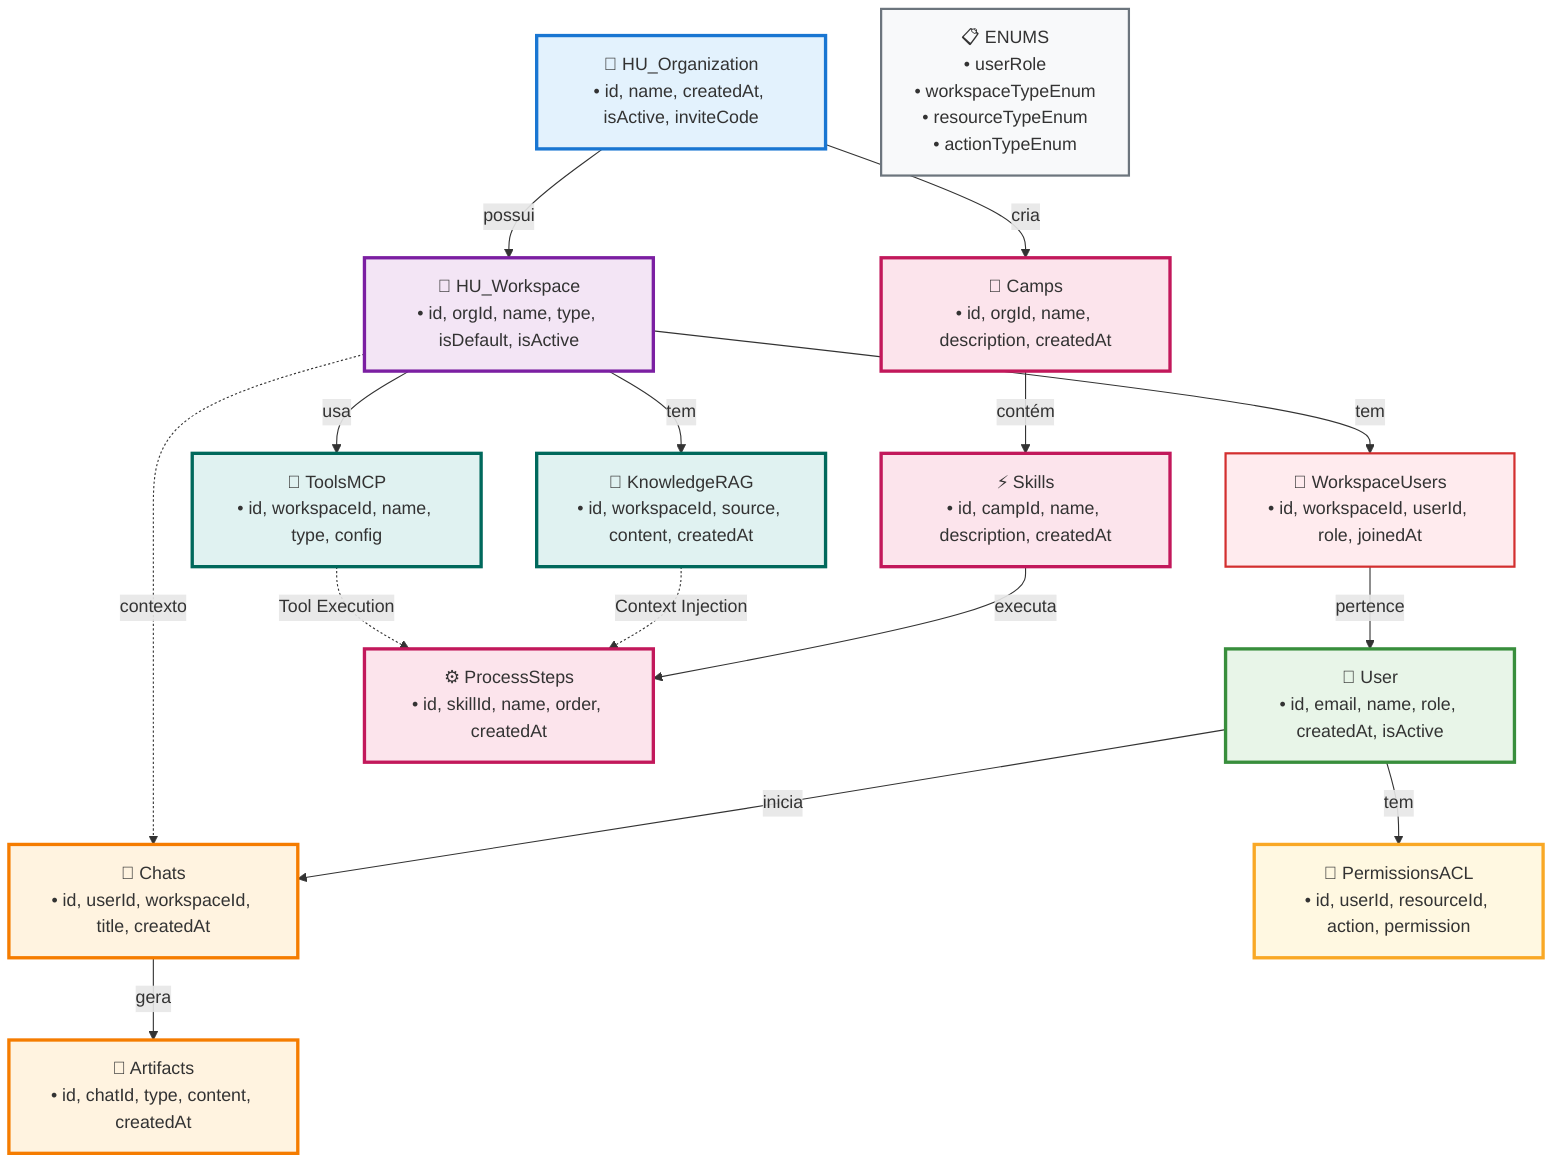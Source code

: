 graph TB
    %% Organizações e Estrutura Principal
    ORG[🏢 HU_Organization<br/>• id, name, createdAt, isActive, inviteCode]
    WS[💼 HU_Workspace<br/>• id, orgId, name, type, isDefault, isActive]
    WU[🔗 WorkspaceUsers<br/>• id, workspaceId, userId, role, joinedAt]
    USER[👥 User<br/>• id, email, name, role, createdAt, isActive]
    
    %% Sistema de Chat
    CHAT[💬 Chats<br/>• id, userId, workspaceId, title, createdAt]
    ART[📄 Artifacts<br/>• id, chatId, type, content, createdAt]
    
    %% Sistema de Agentes
    CAMP[🤖 Camps<br/>• id, orgId, name, description, createdAt]
    SKILL[⚡ Skills<br/>• id, campId, name, description, createdAt]
    PROCESS[⚙️ ProcessSteps<br/>• id, skillId, name, order, createdAt]
    
    %% Conhecimento e Ferramentas
    RAG[🧠 KnowledgeRAG<br/>• id, workspaceId, source, content, createdAt]
    MCP[🔧 ToolsMCP<br/>• id, workspaceId, name, type, config]
    
    %% Controle de Acesso
    ACL[🔐 PermissionsACL<br/>• id, userId, resourceId, action, permission]
    
    %% Enums
    ENUMS[📋 ENUMS<br/>• userRole<br/>• workspaceTypeEnum<br/>• resourceTypeEnum<br/>• actionTypeEnum]
    
    %% Relacionamentos Principais
    ORG -->|possui| WS
    WS -->|tem| WU
    WU -->|pertence| USER
    USER -->|inicia| CHAT
    CHAT -->|gera| ART
    
    %% Sistema de Agentes
    ORG -->|cria| CAMP
    CAMP -->|contém| SKILL
    SKILL -->|executa| PROCESS
    
    %% Conhecimento e Ferramentas
    WS -->|tem| RAG
    WS -->|usa| MCP
    
    %% Controle de Acesso
    USER -->|tem| ACL
    
    %% Context Injection (fluxo principal)
    RAG -.->|Context Injection| PROCESS
    MCP -.->|Tool Execution| PROCESS
    
    %% Relacionamento Contextual
    WS -.->|contexto| CHAT
    
    %% Estilos
    classDef orgStyle fill:#e3f2fd,stroke:#1976d2,stroke-width:3px
    classDef workspaceStyle fill:#f3e5f5,stroke:#7b1fa2,stroke-width:3px
    classDef userStyle fill:#e8f5e8,stroke:#388e3c,stroke-width:3px
    classDef chatStyle fill:#fff3e0,stroke:#f57c00,stroke-width:3px
    classDef agentStyle fill:#fce4ec,stroke:#c2185b,stroke-width:3px
    classDef knowledgeStyle fill:#e0f2f1,stroke:#00695c,stroke-width:3px
    classDef permissionStyle fill:#fff8e1,stroke:#f9a825,stroke-width:3px
    classDef junctionStyle fill:#ffebee,stroke:#d32f2f,stroke-width:2px
    classDef enumStyle fill:#f8f9fa,stroke:#6c757d,stroke-width:2px
    
    %% Aplicar estilos
    class ORG orgStyle
    class WS workspaceStyle
    class USER userStyle
    class CHAT,ART chatStyle
    class CAMP,SKILL,PROCESS agentStyle
    class RAG,MCP knowledgeStyle
    class ACL permissionStyle
    class WU junctionStyle
    class ENUMS enumStyle